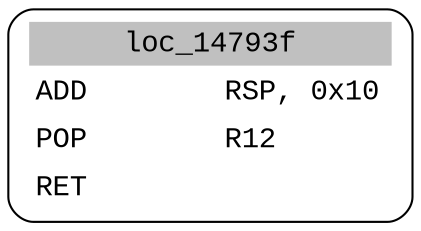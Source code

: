 digraph asm_graph {
1941 [
shape="Mrecord" fontname="Courier New"label =<<table border="0" cellborder="0" cellpadding="3"><tr><td align="center" colspan="2" bgcolor="grey">loc_14793f</td></tr><tr><td align="left">ADD        RSP, 0x10</td></tr><tr><td align="left">POP        R12</td></tr><tr><td align="left">RET        </td></tr></table>> ];
}